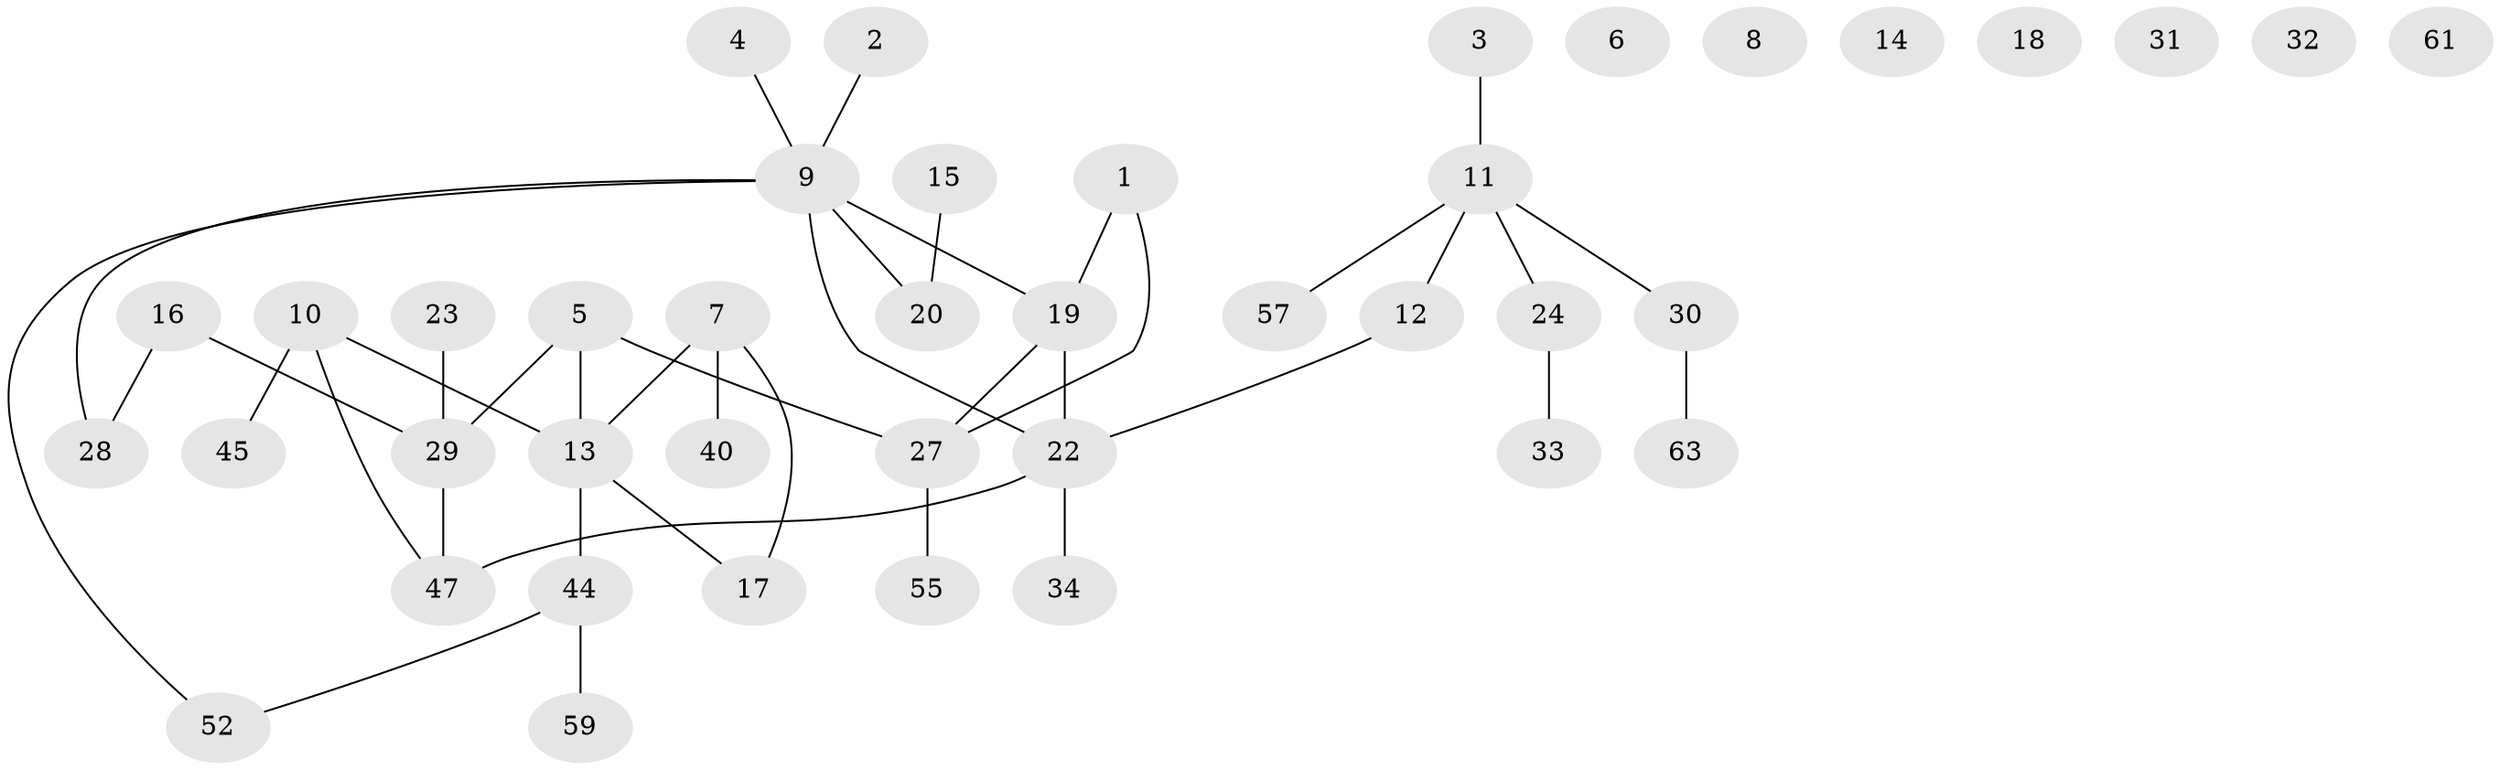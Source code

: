 // Generated by graph-tools (version 1.1) at 2025/23/03/03/25 07:23:24]
// undirected, 41 vertices, 40 edges
graph export_dot {
graph [start="1"]
  node [color=gray90,style=filled];
  1;
  2;
  3;
  4 [super="+39"];
  5 [super="+49"];
  6;
  7 [super="+35"];
  8;
  9 [super="+48"];
  10;
  11 [super="+53"];
  12 [super="+26"];
  13 [super="+21"];
  14;
  15;
  16 [super="+25"];
  17 [super="+36"];
  18;
  19 [super="+46"];
  20 [super="+65"];
  22 [super="+43"];
  23;
  24 [super="+38"];
  27 [super="+42"];
  28 [super="+54"];
  29 [super="+50"];
  30 [super="+41"];
  31 [super="+60"];
  32;
  33 [super="+64"];
  34 [super="+37"];
  40;
  44 [super="+51"];
  45 [super="+58"];
  47 [super="+62"];
  52 [super="+56"];
  55;
  57;
  59;
  61;
  63;
  1 -- 27;
  1 -- 19;
  2 -- 9;
  3 -- 11;
  4 -- 9;
  5 -- 13;
  5 -- 29;
  5 -- 27;
  7 -- 40;
  7 -- 13;
  7 -- 17;
  9 -- 28;
  9 -- 19;
  9 -- 20;
  9 -- 52;
  9 -- 22;
  10 -- 47;
  10 -- 13;
  10 -- 45;
  11 -- 57;
  11 -- 30;
  11 -- 12;
  11 -- 24;
  12 -- 22;
  13 -- 17;
  13 -- 44;
  15 -- 20;
  16 -- 29;
  16 -- 28;
  19 -- 27;
  19 -- 22;
  22 -- 34;
  22 -- 47;
  23 -- 29;
  24 -- 33;
  27 -- 55;
  29 -- 47;
  30 -- 63;
  44 -- 59;
  44 -- 52;
}
